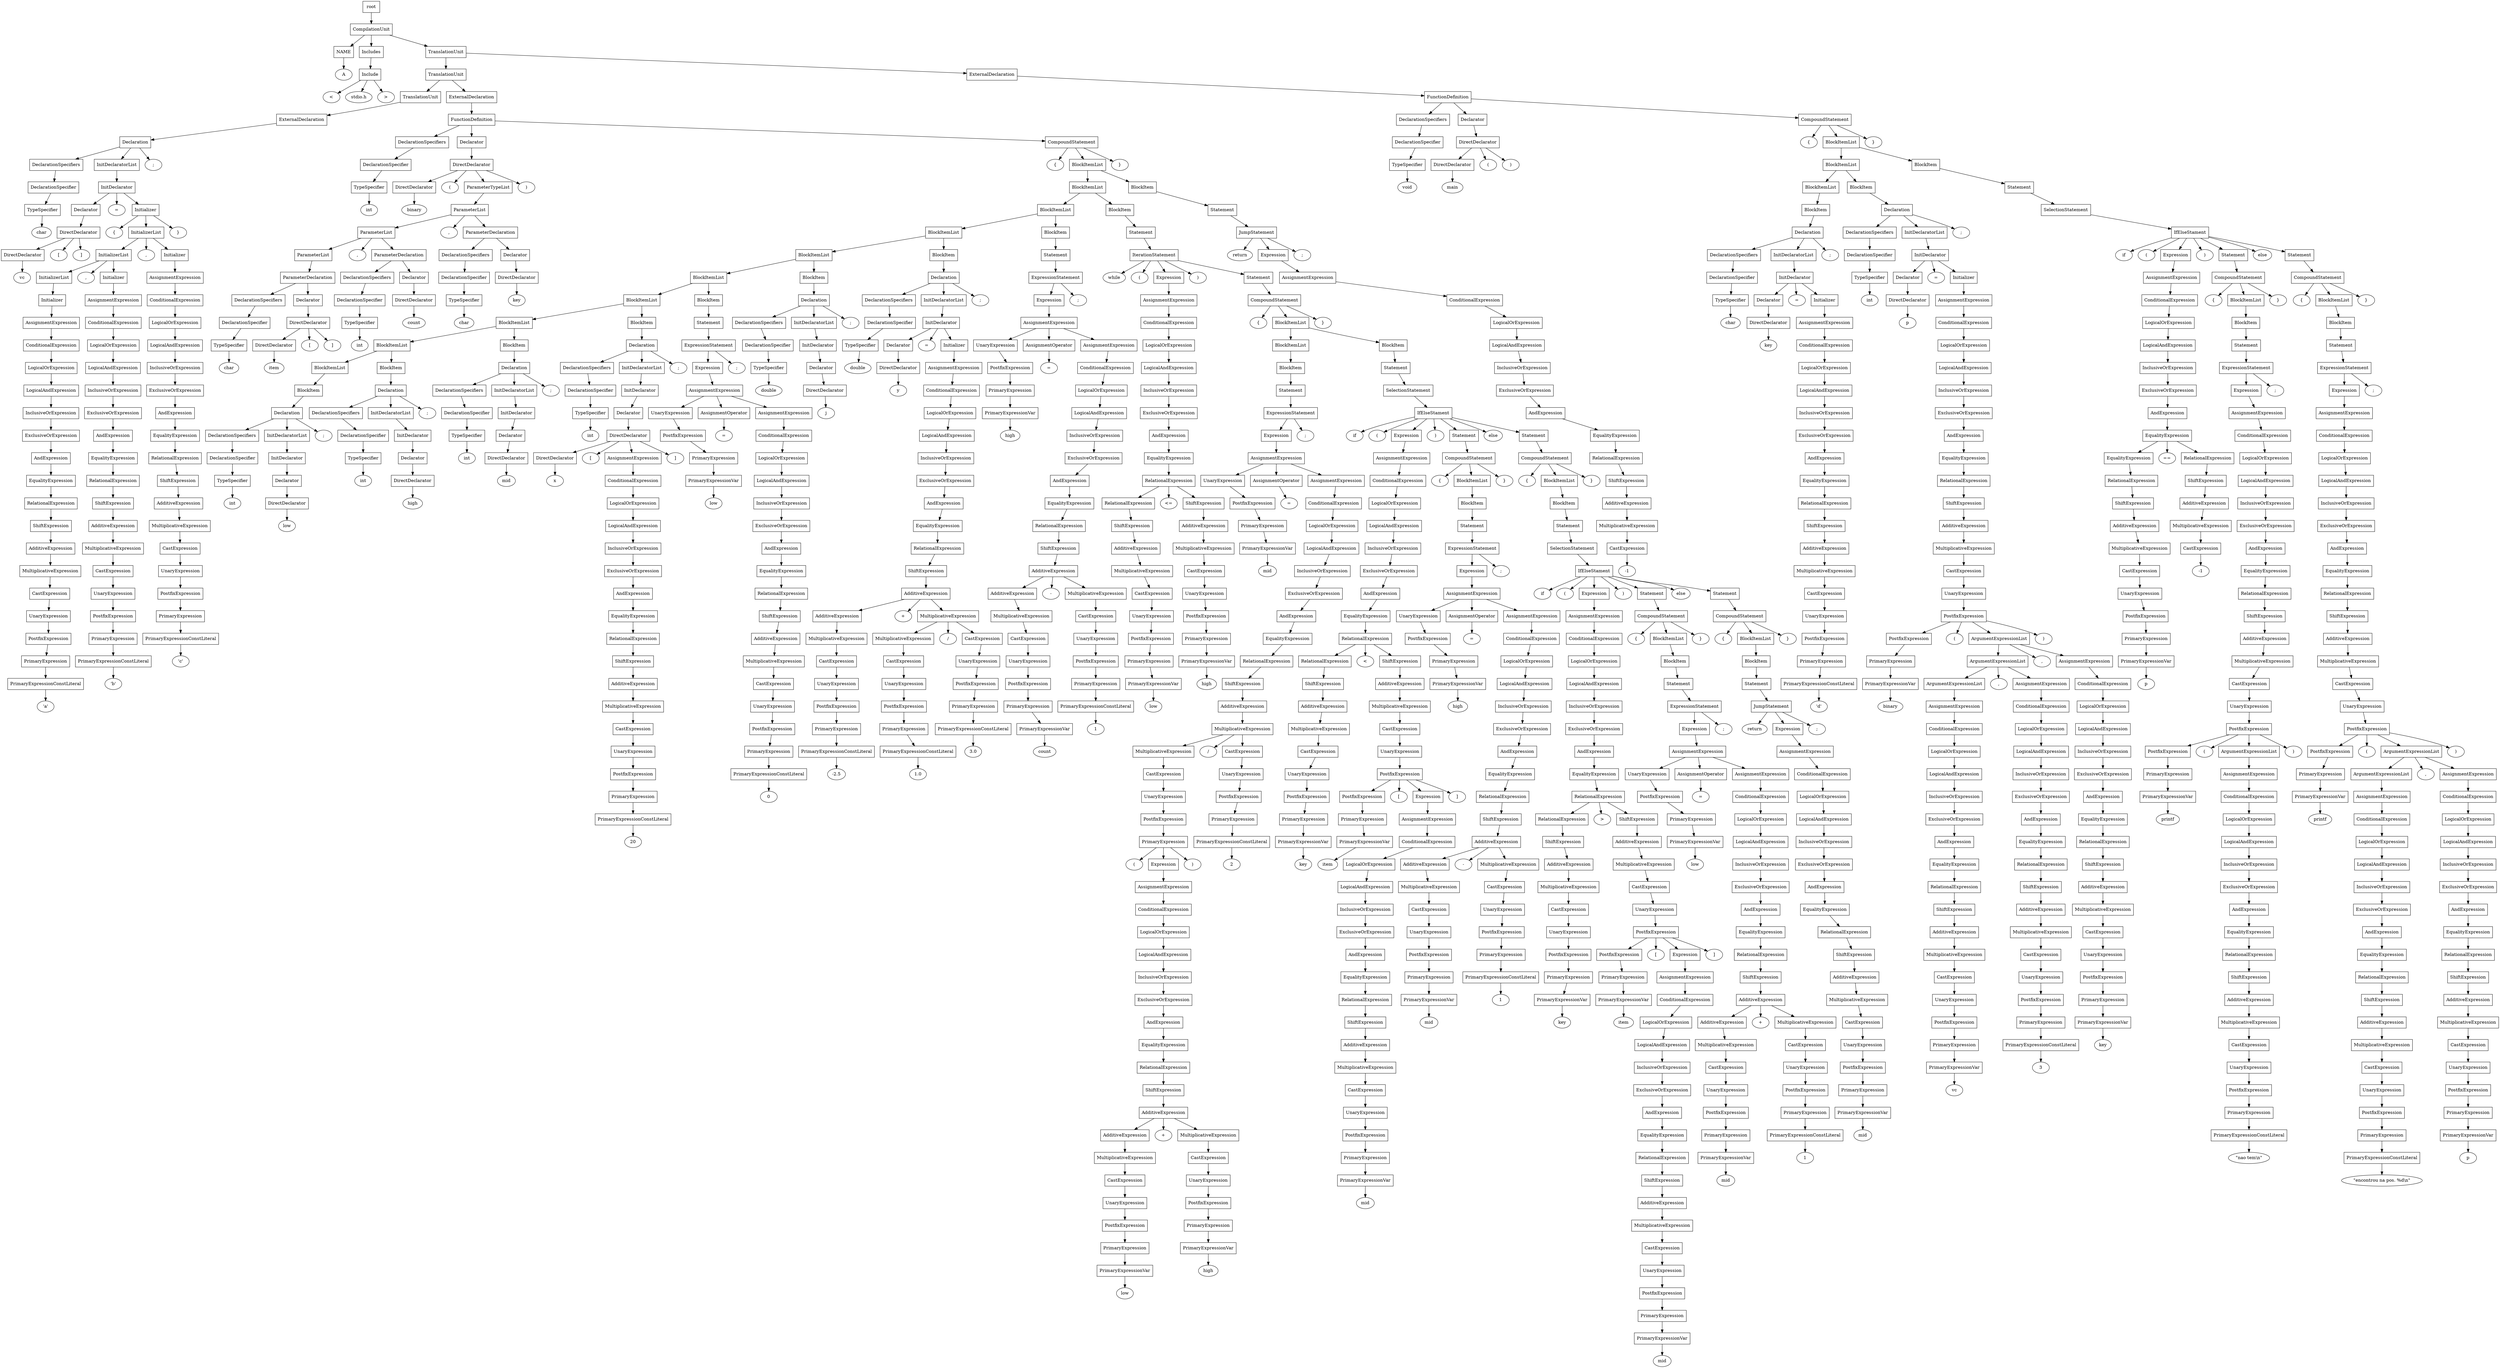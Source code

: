 digraph G {
	splines="TRUE";
	n_0 [label="root", shape="rectangle"]
	n_0 -> n_1
	n_1 [label="CompilationUnit", shape="rectangle"]
	n_1 -> n_2
	n_2 [label="NAME", shape="rectangle"]
	n_2 -> n_5
	n_5 [label="A", shape="ellipse"]
	n_1 -> n_3
	n_3 [label="Includes", shape="rectangle"]
	n_3 -> n_6
	n_6 [label="Include", shape="rectangle"]
	n_6 -> n_9
	n_9 [label="<", shape="ellipse"]
	n_6 -> n_10
	n_10 [label="stdio.h", shape="ellipse"]
	n_6 -> n_11
	n_11 [label=">", shape="ellipse"]
	n_1 -> n_4
	n_4 [label="TranslationUnit", shape="rectangle"]
	n_4 -> n_7
	n_7 [label="TranslationUnit", shape="rectangle"]
	n_7 -> n_12
	n_12 [label="TranslationUnit", shape="rectangle"]
	n_12 -> n_15
	n_15 [label="ExternalDeclaration", shape="rectangle"]
	n_15 -> n_20
	n_20 [label="Declaration", shape="rectangle"]
	n_20 -> n_29
	n_29 [label="DeclarationSpecifiers", shape="rectangle"]
	n_29 -> n_43
	n_43 [label="DeclarationSpecifier", shape="rectangle"]
	n_43 -> n_57
	n_57 [label="TypeSpecifier", shape="rectangle"]
	n_57 -> n_70
	n_70 [label="char", shape="ellipse"]
	n_20 -> n_30
	n_30 [label="InitDeclaratorList", shape="rectangle"]
	n_30 -> n_44
	n_44 [label="InitDeclarator", shape="rectangle"]
	n_44 -> n_58
	n_58 [label="Declarator", shape="rectangle"]
	n_58 -> n_71
	n_71 [label="DirectDeclarator", shape="rectangle"]
	n_71 -> n_87
	n_87 [label="DirectDeclarator", shape="rectangle"]
	n_87 -> n_117
	n_117 [label="vc", shape="ellipse"]
	n_71 -> n_88
	n_88 [label="[", shape="ellipse"]
	n_71 -> n_89
	n_89 [label="]", shape="ellipse"]
	n_44 -> n_59
	n_59 [label="=", shape="ellipse"]
	n_44 -> n_60
	n_60 [label="Initializer", shape="rectangle"]
	n_60 -> n_72
	n_72 [label="{", shape="ellipse"]
	n_60 -> n_73
	n_73 [label="InitializerList", shape="rectangle"]
	n_73 -> n_90
	n_90 [label="InitializerList", shape="rectangle"]
	n_90 -> n_118
	n_118 [label="InitializerList", shape="rectangle"]
	n_118 -> n_146
	n_146 [label="Initializer", shape="rectangle"]
	n_146 -> n_180
	n_180 [label="AssignmentExpression", shape="rectangle"]
	n_180 -> n_210
	n_210 [label="ConditionalExpression", shape="rectangle"]
	n_210 -> n_241
	n_241 [label="LogicalOrExpression", shape="rectangle"]
	n_241 -> n_271
	n_271 [label="LogicalAndExpression", shape="rectangle"]
	n_271 -> n_299
	n_299 [label="InclusiveOrExpression", shape="rectangle"]
	n_299 -> n_326
	n_326 [label="ExclusiveOrExpression", shape="rectangle"]
	n_326 -> n_360
	n_360 [label="AndExpression", shape="rectangle"]
	n_360 -> n_390
	n_390 [label="EqualityExpression", shape="rectangle"]
	n_390 -> n_422
	n_422 [label="RelationalExpression", shape="rectangle"]
	n_422 -> n_449
	n_449 [label="ShiftExpression", shape="rectangle"]
	n_449 -> n_471
	n_471 [label="AdditiveExpression", shape="rectangle"]
	n_471 -> n_492
	n_492 [label="MultiplicativeExpression", shape="rectangle"]
	n_492 -> n_514
	n_514 [label="CastExpression", shape="rectangle"]
	n_514 -> n_540
	n_540 [label="UnaryExpression", shape="rectangle"]
	n_540 -> n_565
	n_565 [label="PostfixExpression", shape="rectangle"]
	n_565 -> n_598
	n_598 [label="PrimaryExpression", shape="rectangle"]
	n_598 -> n_627
	n_627 [label="PrimaryExpressionConstLiteral", shape="rectangle"]
	n_627 -> n_655
	n_655 [label="'a'", shape="ellipse"]
	n_90 -> n_119
	n_119 [label=",", shape="ellipse"]
	n_90 -> n_120
	n_120 [label="Initializer", shape="rectangle"]
	n_120 -> n_147
	n_147 [label="AssignmentExpression", shape="rectangle"]
	n_147 -> n_181
	n_181 [label="ConditionalExpression", shape="rectangle"]
	n_181 -> n_211
	n_211 [label="LogicalOrExpression", shape="rectangle"]
	n_211 -> n_242
	n_242 [label="LogicalAndExpression", shape="rectangle"]
	n_242 -> n_272
	n_272 [label="InclusiveOrExpression", shape="rectangle"]
	n_272 -> n_300
	n_300 [label="ExclusiveOrExpression", shape="rectangle"]
	n_300 -> n_327
	n_327 [label="AndExpression", shape="rectangle"]
	n_327 -> n_361
	n_361 [label="EqualityExpression", shape="rectangle"]
	n_361 -> n_391
	n_391 [label="RelationalExpression", shape="rectangle"]
	n_391 -> n_423
	n_423 [label="ShiftExpression", shape="rectangle"]
	n_423 -> n_450
	n_450 [label="AdditiveExpression", shape="rectangle"]
	n_450 -> n_472
	n_472 [label="MultiplicativeExpression", shape="rectangle"]
	n_472 -> n_493
	n_493 [label="CastExpression", shape="rectangle"]
	n_493 -> n_515
	n_515 [label="UnaryExpression", shape="rectangle"]
	n_515 -> n_541
	n_541 [label="PostfixExpression", shape="rectangle"]
	n_541 -> n_566
	n_566 [label="PrimaryExpression", shape="rectangle"]
	n_566 -> n_599
	n_599 [label="PrimaryExpressionConstLiteral", shape="rectangle"]
	n_599 -> n_628
	n_628 [label="'b'", shape="ellipse"]
	n_73 -> n_91
	n_91 [label=",", shape="ellipse"]
	n_73 -> n_92
	n_92 [label="Initializer", shape="rectangle"]
	n_92 -> n_121
	n_121 [label="AssignmentExpression", shape="rectangle"]
	n_121 -> n_148
	n_148 [label="ConditionalExpression", shape="rectangle"]
	n_148 -> n_182
	n_182 [label="LogicalOrExpression", shape="rectangle"]
	n_182 -> n_212
	n_212 [label="LogicalAndExpression", shape="rectangle"]
	n_212 -> n_243
	n_243 [label="InclusiveOrExpression", shape="rectangle"]
	n_243 -> n_273
	n_273 [label="ExclusiveOrExpression", shape="rectangle"]
	n_273 -> n_301
	n_301 [label="AndExpression", shape="rectangle"]
	n_301 -> n_328
	n_328 [label="EqualityExpression", shape="rectangle"]
	n_328 -> n_362
	n_362 [label="RelationalExpression", shape="rectangle"]
	n_362 -> n_392
	n_392 [label="ShiftExpression", shape="rectangle"]
	n_392 -> n_424
	n_424 [label="AdditiveExpression", shape="rectangle"]
	n_424 -> n_451
	n_451 [label="MultiplicativeExpression", shape="rectangle"]
	n_451 -> n_473
	n_473 [label="CastExpression", shape="rectangle"]
	n_473 -> n_494
	n_494 [label="UnaryExpression", shape="rectangle"]
	n_494 -> n_516
	n_516 [label="PostfixExpression", shape="rectangle"]
	n_516 -> n_542
	n_542 [label="PrimaryExpression", shape="rectangle"]
	n_542 -> n_567
	n_567 [label="PrimaryExpressionConstLiteral", shape="rectangle"]
	n_567 -> n_600
	n_600 [label="'c'", shape="ellipse"]
	n_60 -> n_74
	n_74 [label="}", shape="ellipse"]
	n_20 -> n_31
	n_31 [label=";", shape="ellipse"]
	n_7 -> n_13
	n_13 [label="ExternalDeclaration", shape="rectangle"]
	n_13 -> n_16
	n_16 [label="FunctionDefinition", shape="rectangle"]
	n_16 -> n_21
	n_21 [label="DeclarationSpecifiers", shape="rectangle"]
	n_21 -> n_32
	n_32 [label="DeclarationSpecifier", shape="rectangle"]
	n_32 -> n_45
	n_45 [label="TypeSpecifier", shape="rectangle"]
	n_45 -> n_61
	n_61 [label="int", shape="ellipse"]
	n_16 -> n_22
	n_22 [label="Declarator", shape="rectangle"]
	n_22 -> n_33
	n_33 [label="DirectDeclarator", shape="rectangle"]
	n_33 -> n_46
	n_46 [label="DirectDeclarator", shape="rectangle"]
	n_46 -> n_62
	n_62 [label="binary", shape="ellipse"]
	n_33 -> n_47
	n_47 [label="(", shape="ellipse"]
	n_33 -> n_48
	n_48 [label="ParameterTypeList", shape="rectangle"]
	n_48 -> n_63
	n_63 [label="ParameterList", shape="rectangle"]
	n_63 -> n_75
	n_75 [label="ParameterList", shape="rectangle"]
	n_75 -> n_93
	n_93 [label="ParameterList", shape="rectangle"]
	n_93 -> n_122
	n_122 [label="ParameterDeclaration", shape="rectangle"]
	n_122 -> n_149
	n_149 [label="DeclarationSpecifiers", shape="rectangle"]
	n_149 -> n_183
	n_183 [label="DeclarationSpecifier", shape="rectangle"]
	n_183 -> n_213
	n_213 [label="TypeSpecifier", shape="rectangle"]
	n_213 -> n_244
	n_244 [label="char", shape="ellipse"]
	n_122 -> n_150
	n_150 [label="Declarator", shape="rectangle"]
	n_150 -> n_184
	n_184 [label="DirectDeclarator", shape="rectangle"]
	n_184 -> n_214
	n_214 [label="DirectDeclarator", shape="rectangle"]
	n_214 -> n_245
	n_245 [label="item", shape="ellipse"]
	n_184 -> n_215
	n_215 [label="[", shape="ellipse"]
	n_184 -> n_216
	n_216 [label="]", shape="ellipse"]
	n_75 -> n_94
	n_94 [label=",", shape="ellipse"]
	n_75 -> n_95
	n_95 [label="ParameterDeclaration", shape="rectangle"]
	n_95 -> n_123
	n_123 [label="DeclarationSpecifiers", shape="rectangle"]
	n_123 -> n_151
	n_151 [label="DeclarationSpecifier", shape="rectangle"]
	n_151 -> n_185
	n_185 [label="TypeSpecifier", shape="rectangle"]
	n_185 -> n_217
	n_217 [label="int", shape="ellipse"]
	n_95 -> n_124
	n_124 [label="Declarator", shape="rectangle"]
	n_124 -> n_152
	n_152 [label="DirectDeclarator", shape="rectangle"]
	n_152 -> n_186
	n_186 [label="count", shape="ellipse"]
	n_63 -> n_76
	n_76 [label=",", shape="ellipse"]
	n_63 -> n_77
	n_77 [label="ParameterDeclaration", shape="rectangle"]
	n_77 -> n_96
	n_96 [label="DeclarationSpecifiers", shape="rectangle"]
	n_96 -> n_125
	n_125 [label="DeclarationSpecifier", shape="rectangle"]
	n_125 -> n_153
	n_153 [label="TypeSpecifier", shape="rectangle"]
	n_153 -> n_187
	n_187 [label="char", shape="ellipse"]
	n_77 -> n_97
	n_97 [label="Declarator", shape="rectangle"]
	n_97 -> n_126
	n_126 [label="DirectDeclarator", shape="rectangle"]
	n_126 -> n_154
	n_154 [label="key", shape="ellipse"]
	n_33 -> n_49
	n_49 [label=")", shape="ellipse"]
	n_16 -> n_23
	n_23 [label="CompoundStatement", shape="rectangle"]
	n_23 -> n_34
	n_34 [label="{", shape="ellipse"]
	n_23 -> n_35
	n_35 [label="BlockItemList", shape="rectangle"]
	n_35 -> n_50
	n_50 [label="BlockItemList", shape="rectangle"]
	n_50 -> n_64
	n_64 [label="BlockItemList", shape="rectangle"]
	n_64 -> n_78
	n_78 [label="BlockItemList", shape="rectangle"]
	n_78 -> n_98
	n_98 [label="BlockItemList", shape="rectangle"]
	n_98 -> n_127
	n_127 [label="BlockItemList", shape="rectangle"]
	n_127 -> n_155
	n_155 [label="BlockItemList", shape="rectangle"]
	n_155 -> n_188
	n_188 [label="BlockItemList", shape="rectangle"]
	n_188 -> n_218
	n_218 [label="BlockItemList", shape="rectangle"]
	n_218 -> n_246
	n_246 [label="BlockItemList", shape="rectangle"]
	n_246 -> n_274
	n_274 [label="BlockItem", shape="rectangle"]
	n_274 -> n_302
	n_302 [label="Declaration", shape="rectangle"]
	n_302 -> n_329
	n_329 [label="DeclarationSpecifiers", shape="rectangle"]
	n_329 -> n_363
	n_363 [label="DeclarationSpecifier", shape="rectangle"]
	n_363 -> n_393
	n_393 [label="TypeSpecifier", shape="rectangle"]
	n_393 -> n_425
	n_425 [label="int", shape="ellipse"]
	n_302 -> n_330
	n_330 [label="InitDeclaratorList", shape="rectangle"]
	n_330 -> n_364
	n_364 [label="InitDeclarator", shape="rectangle"]
	n_364 -> n_394
	n_394 [label="Declarator", shape="rectangle"]
	n_394 -> n_426
	n_426 [label="DirectDeclarator", shape="rectangle"]
	n_426 -> n_452
	n_452 [label="low", shape="ellipse"]
	n_302 -> n_331
	n_331 [label=";", shape="ellipse"]
	n_218 -> n_247
	n_247 [label="BlockItem", shape="rectangle"]
	n_247 -> n_275
	n_275 [label="Declaration", shape="rectangle"]
	n_275 -> n_303
	n_303 [label="DeclarationSpecifiers", shape="rectangle"]
	n_303 -> n_332
	n_332 [label="DeclarationSpecifier", shape="rectangle"]
	n_332 -> n_365
	n_365 [label="TypeSpecifier", shape="rectangle"]
	n_365 -> n_395
	n_395 [label="int", shape="ellipse"]
	n_275 -> n_304
	n_304 [label="InitDeclaratorList", shape="rectangle"]
	n_304 -> n_333
	n_333 [label="InitDeclarator", shape="rectangle"]
	n_333 -> n_366
	n_366 [label="Declarator", shape="rectangle"]
	n_366 -> n_396
	n_396 [label="DirectDeclarator", shape="rectangle"]
	n_396 -> n_427
	n_427 [label="high", shape="ellipse"]
	n_275 -> n_305
	n_305 [label=";", shape="ellipse"]
	n_188 -> n_219
	n_219 [label="BlockItem", shape="rectangle"]
	n_219 -> n_248
	n_248 [label="Declaration", shape="rectangle"]
	n_248 -> n_276
	n_276 [label="DeclarationSpecifiers", shape="rectangle"]
	n_276 -> n_306
	n_306 [label="DeclarationSpecifier", shape="rectangle"]
	n_306 -> n_334
	n_334 [label="TypeSpecifier", shape="rectangle"]
	n_334 -> n_367
	n_367 [label="int", shape="ellipse"]
	n_248 -> n_277
	n_277 [label="InitDeclaratorList", shape="rectangle"]
	n_277 -> n_307
	n_307 [label="InitDeclarator", shape="rectangle"]
	n_307 -> n_335
	n_335 [label="Declarator", shape="rectangle"]
	n_335 -> n_368
	n_368 [label="DirectDeclarator", shape="rectangle"]
	n_368 -> n_397
	n_397 [label="mid", shape="ellipse"]
	n_248 -> n_278
	n_278 [label=";", shape="ellipse"]
	n_155 -> n_189
	n_189 [label="BlockItem", shape="rectangle"]
	n_189 -> n_220
	n_220 [label="Declaration", shape="rectangle"]
	n_220 -> n_249
	n_249 [label="DeclarationSpecifiers", shape="rectangle"]
	n_249 -> n_279
	n_279 [label="DeclarationSpecifier", shape="rectangle"]
	n_279 -> n_308
	n_308 [label="TypeSpecifier", shape="rectangle"]
	n_308 -> n_336
	n_336 [label="int", shape="ellipse"]
	n_220 -> n_250
	n_250 [label="InitDeclaratorList", shape="rectangle"]
	n_250 -> n_280
	n_280 [label="InitDeclarator", shape="rectangle"]
	n_280 -> n_309
	n_309 [label="Declarator", shape="rectangle"]
	n_309 -> n_337
	n_337 [label="DirectDeclarator", shape="rectangle"]
	n_337 -> n_369
	n_369 [label="DirectDeclarator", shape="rectangle"]
	n_369 -> n_398
	n_398 [label="x", shape="ellipse"]
	n_337 -> n_370
	n_370 [label="[", shape="ellipse"]
	n_337 -> n_371
	n_371 [label="AssignmentExpression", shape="rectangle"]
	n_371 -> n_399
	n_399 [label="ConditionalExpression", shape="rectangle"]
	n_399 -> n_428
	n_428 [label="LogicalOrExpression", shape="rectangle"]
	n_428 -> n_453
	n_453 [label="LogicalAndExpression", shape="rectangle"]
	n_453 -> n_474
	n_474 [label="InclusiveOrExpression", shape="rectangle"]
	n_474 -> n_495
	n_495 [label="ExclusiveOrExpression", shape="rectangle"]
	n_495 -> n_517
	n_517 [label="AndExpression", shape="rectangle"]
	n_517 -> n_543
	n_543 [label="EqualityExpression", shape="rectangle"]
	n_543 -> n_568
	n_568 [label="RelationalExpression", shape="rectangle"]
	n_568 -> n_601
	n_601 [label="ShiftExpression", shape="rectangle"]
	n_601 -> n_629
	n_629 [label="AdditiveExpression", shape="rectangle"]
	n_629 -> n_656
	n_656 [label="MultiplicativeExpression", shape="rectangle"]
	n_656 -> n_679
	n_679 [label="CastExpression", shape="rectangle"]
	n_679 -> n_701
	n_701 [label="UnaryExpression", shape="rectangle"]
	n_701 -> n_727
	n_727 [label="PostfixExpression", shape="rectangle"]
	n_727 -> n_750
	n_750 [label="PrimaryExpression", shape="rectangle"]
	n_750 -> n_773
	n_773 [label="PrimaryExpressionConstLiteral", shape="rectangle"]
	n_773 -> n_794
	n_794 [label="20", shape="ellipse"]
	n_337 -> n_372
	n_372 [label="]", shape="ellipse"]
	n_220 -> n_251
	n_251 [label=";", shape="ellipse"]
	n_127 -> n_156
	n_156 [label="BlockItem", shape="rectangle"]
	n_156 -> n_190
	n_190 [label="Statement", shape="rectangle"]
	n_190 -> n_221
	n_221 [label="ExpressionStatement", shape="rectangle"]
	n_221 -> n_252
	n_252 [label="Expression", shape="rectangle"]
	n_252 -> n_281
	n_281 [label="AssignmentExpression", shape="rectangle"]
	n_281 -> n_310
	n_310 [label="UnaryExpression", shape="rectangle"]
	n_310 -> n_338
	n_338 [label="PostfixExpression", shape="rectangle"]
	n_338 -> n_373
	n_373 [label="PrimaryExpression", shape="rectangle"]
	n_373 -> n_400
	n_400 [label="PrimaryExpressionVar", shape="rectangle"]
	n_400 -> n_429
	n_429 [label="low", shape="ellipse"]
	n_281 -> n_311
	n_311 [label="AssignmentOperator", shape="rectangle"]
	n_311 -> n_339
	n_339 [label="=", shape="ellipse"]
	n_281 -> n_312
	n_312 [label="AssignmentExpression", shape="rectangle"]
	n_312 -> n_340
	n_340 [label="ConditionalExpression", shape="rectangle"]
	n_340 -> n_374
	n_374 [label="LogicalOrExpression", shape="rectangle"]
	n_374 -> n_401
	n_401 [label="LogicalAndExpression", shape="rectangle"]
	n_401 -> n_430
	n_430 [label="InclusiveOrExpression", shape="rectangle"]
	n_430 -> n_454
	n_454 [label="ExclusiveOrExpression", shape="rectangle"]
	n_454 -> n_475
	n_475 [label="AndExpression", shape="rectangle"]
	n_475 -> n_496
	n_496 [label="EqualityExpression", shape="rectangle"]
	n_496 -> n_518
	n_518 [label="RelationalExpression", shape="rectangle"]
	n_518 -> n_544
	n_544 [label="ShiftExpression", shape="rectangle"]
	n_544 -> n_569
	n_569 [label="AdditiveExpression", shape="rectangle"]
	n_569 -> n_602
	n_602 [label="MultiplicativeExpression", shape="rectangle"]
	n_602 -> n_630
	n_630 [label="CastExpression", shape="rectangle"]
	n_630 -> n_657
	n_657 [label="UnaryExpression", shape="rectangle"]
	n_657 -> n_680
	n_680 [label="PostfixExpression", shape="rectangle"]
	n_680 -> n_702
	n_702 [label="PrimaryExpression", shape="rectangle"]
	n_702 -> n_728
	n_728 [label="PrimaryExpressionConstLiteral", shape="rectangle"]
	n_728 -> n_751
	n_751 [label="0", shape="ellipse"]
	n_221 -> n_253
	n_253 [label=";", shape="ellipse"]
	n_98 -> n_128
	n_128 [label="BlockItem", shape="rectangle"]
	n_128 -> n_157
	n_157 [label="Declaration", shape="rectangle"]
	n_157 -> n_191
	n_191 [label="DeclarationSpecifiers", shape="rectangle"]
	n_191 -> n_222
	n_222 [label="DeclarationSpecifier", shape="rectangle"]
	n_222 -> n_254
	n_254 [label="TypeSpecifier", shape="rectangle"]
	n_254 -> n_282
	n_282 [label="double", shape="ellipse"]
	n_157 -> n_192
	n_192 [label="InitDeclaratorList", shape="rectangle"]
	n_192 -> n_223
	n_223 [label="InitDeclarator", shape="rectangle"]
	n_223 -> n_255
	n_255 [label="Declarator", shape="rectangle"]
	n_255 -> n_283
	n_283 [label="DirectDeclarator", shape="rectangle"]
	n_283 -> n_313
	n_313 [label="j", shape="ellipse"]
	n_157 -> n_193
	n_193 [label=";", shape="ellipse"]
	n_78 -> n_99
	n_99 [label="BlockItem", shape="rectangle"]
	n_99 -> n_129
	n_129 [label="Declaration", shape="rectangle"]
	n_129 -> n_158
	n_158 [label="DeclarationSpecifiers", shape="rectangle"]
	n_158 -> n_194
	n_194 [label="DeclarationSpecifier", shape="rectangle"]
	n_194 -> n_224
	n_224 [label="TypeSpecifier", shape="rectangle"]
	n_224 -> n_256
	n_256 [label="double", shape="ellipse"]
	n_129 -> n_159
	n_159 [label="InitDeclaratorList", shape="rectangle"]
	n_159 -> n_195
	n_195 [label="InitDeclarator", shape="rectangle"]
	n_195 -> n_225
	n_225 [label="Declarator", shape="rectangle"]
	n_225 -> n_257
	n_257 [label="DirectDeclarator", shape="rectangle"]
	n_257 -> n_284
	n_284 [label="y", shape="ellipse"]
	n_195 -> n_226
	n_226 [label="=", shape="ellipse"]
	n_195 -> n_227
	n_227 [label="Initializer", shape="rectangle"]
	n_227 -> n_258
	n_258 [label="AssignmentExpression", shape="rectangle"]
	n_258 -> n_285
	n_285 [label="ConditionalExpression", shape="rectangle"]
	n_285 -> n_314
	n_314 [label="LogicalOrExpression", shape="rectangle"]
	n_314 -> n_341
	n_341 [label="LogicalAndExpression", shape="rectangle"]
	n_341 -> n_375
	n_375 [label="InclusiveOrExpression", shape="rectangle"]
	n_375 -> n_402
	n_402 [label="ExclusiveOrExpression", shape="rectangle"]
	n_402 -> n_431
	n_431 [label="AndExpression", shape="rectangle"]
	n_431 -> n_455
	n_455 [label="EqualityExpression", shape="rectangle"]
	n_455 -> n_476
	n_476 [label="RelationalExpression", shape="rectangle"]
	n_476 -> n_497
	n_497 [label="ShiftExpression", shape="rectangle"]
	n_497 -> n_519
	n_519 [label="AdditiveExpression", shape="rectangle"]
	n_519 -> n_545
	n_545 [label="AdditiveExpression", shape="rectangle"]
	n_545 -> n_570
	n_570 [label="MultiplicativeExpression", shape="rectangle"]
	n_570 -> n_603
	n_603 [label="CastExpression", shape="rectangle"]
	n_603 -> n_631
	n_631 [label="UnaryExpression", shape="rectangle"]
	n_631 -> n_658
	n_658 [label="PostfixExpression", shape="rectangle"]
	n_658 -> n_681
	n_681 [label="PrimaryExpression", shape="rectangle"]
	n_681 -> n_703
	n_703 [label="PrimaryExpressionConstLiteral", shape="rectangle"]
	n_703 -> n_729
	n_729 [label="-2.5", shape="ellipse"]
	n_519 -> n_546
	n_546 [label="+", shape="ellipse"]
	n_519 -> n_547
	n_547 [label="MultiplicativeExpression", shape="rectangle"]
	n_547 -> n_571
	n_571 [label="MultiplicativeExpression", shape="rectangle"]
	n_571 -> n_604
	n_604 [label="CastExpression", shape="rectangle"]
	n_604 -> n_632
	n_632 [label="UnaryExpression", shape="rectangle"]
	n_632 -> n_659
	n_659 [label="PostfixExpression", shape="rectangle"]
	n_659 -> n_682
	n_682 [label="PrimaryExpression", shape="rectangle"]
	n_682 -> n_704
	n_704 [label="PrimaryExpressionConstLiteral", shape="rectangle"]
	n_704 -> n_730
	n_730 [label="1.0", shape="ellipse"]
	n_547 -> n_572
	n_572 [label="/", shape="ellipse"]
	n_547 -> n_573
	n_573 [label="CastExpression", shape="rectangle"]
	n_573 -> n_605
	n_605 [label="UnaryExpression", shape="rectangle"]
	n_605 -> n_633
	n_633 [label="PostfixExpression", shape="rectangle"]
	n_633 -> n_660
	n_660 [label="PrimaryExpression", shape="rectangle"]
	n_660 -> n_683
	n_683 [label="PrimaryExpressionConstLiteral", shape="rectangle"]
	n_683 -> n_705
	n_705 [label="3.0", shape="ellipse"]
	n_129 -> n_160
	n_160 [label=";", shape="ellipse"]
	n_64 -> n_79
	n_79 [label="BlockItem", shape="rectangle"]
	n_79 -> n_100
	n_100 [label="Statement", shape="rectangle"]
	n_100 -> n_130
	n_130 [label="ExpressionStatement", shape="rectangle"]
	n_130 -> n_161
	n_161 [label="Expression", shape="rectangle"]
	n_161 -> n_196
	n_196 [label="AssignmentExpression", shape="rectangle"]
	n_196 -> n_228
	n_228 [label="UnaryExpression", shape="rectangle"]
	n_228 -> n_259
	n_259 [label="PostfixExpression", shape="rectangle"]
	n_259 -> n_286
	n_286 [label="PrimaryExpression", shape="rectangle"]
	n_286 -> n_315
	n_315 [label="PrimaryExpressionVar", shape="rectangle"]
	n_315 -> n_342
	n_342 [label="high", shape="ellipse"]
	n_196 -> n_229
	n_229 [label="AssignmentOperator", shape="rectangle"]
	n_229 -> n_260
	n_260 [label="=", shape="ellipse"]
	n_196 -> n_230
	n_230 [label="AssignmentExpression", shape="rectangle"]
	n_230 -> n_261
	n_261 [label="ConditionalExpression", shape="rectangle"]
	n_261 -> n_287
	n_287 [label="LogicalOrExpression", shape="rectangle"]
	n_287 -> n_316
	n_316 [label="LogicalAndExpression", shape="rectangle"]
	n_316 -> n_343
	n_343 [label="InclusiveOrExpression", shape="rectangle"]
	n_343 -> n_376
	n_376 [label="ExclusiveOrExpression", shape="rectangle"]
	n_376 -> n_403
	n_403 [label="AndExpression", shape="rectangle"]
	n_403 -> n_432
	n_432 [label="EqualityExpression", shape="rectangle"]
	n_432 -> n_456
	n_456 [label="RelationalExpression", shape="rectangle"]
	n_456 -> n_477
	n_477 [label="ShiftExpression", shape="rectangle"]
	n_477 -> n_498
	n_498 [label="AdditiveExpression", shape="rectangle"]
	n_498 -> n_520
	n_520 [label="AdditiveExpression", shape="rectangle"]
	n_520 -> n_548
	n_548 [label="MultiplicativeExpression", shape="rectangle"]
	n_548 -> n_574
	n_574 [label="CastExpression", shape="rectangle"]
	n_574 -> n_606
	n_606 [label="UnaryExpression", shape="rectangle"]
	n_606 -> n_634
	n_634 [label="PostfixExpression", shape="rectangle"]
	n_634 -> n_661
	n_661 [label="PrimaryExpression", shape="rectangle"]
	n_661 -> n_684
	n_684 [label="PrimaryExpressionVar", shape="rectangle"]
	n_684 -> n_706
	n_706 [label="count", shape="ellipse"]
	n_498 -> n_521
	n_521 [label="-", shape="ellipse"]
	n_498 -> n_522
	n_522 [label="MultiplicativeExpression", shape="rectangle"]
	n_522 -> n_549
	n_549 [label="CastExpression", shape="rectangle"]
	n_549 -> n_575
	n_575 [label="UnaryExpression", shape="rectangle"]
	n_575 -> n_607
	n_607 [label="PostfixExpression", shape="rectangle"]
	n_607 -> n_635
	n_635 [label="PrimaryExpression", shape="rectangle"]
	n_635 -> n_662
	n_662 [label="PrimaryExpressionConstLiteral", shape="rectangle"]
	n_662 -> n_685
	n_685 [label="1", shape="ellipse"]
	n_130 -> n_162
	n_162 [label=";", shape="ellipse"]
	n_50 -> n_65
	n_65 [label="BlockItem", shape="rectangle"]
	n_65 -> n_80
	n_80 [label="Statement", shape="rectangle"]
	n_80 -> n_101
	n_101 [label="IterationStatement", shape="rectangle"]
	n_101 -> n_131
	n_131 [label="while", shape="ellipse"]
	n_101 -> n_132
	n_132 [label="(", shape="ellipse"]
	n_101 -> n_133
	n_133 [label="Expression", shape="rectangle"]
	n_133 -> n_163
	n_163 [label="AssignmentExpression", shape="rectangle"]
	n_163 -> n_197
	n_197 [label="ConditionalExpression", shape="rectangle"]
	n_197 -> n_231
	n_231 [label="LogicalOrExpression", shape="rectangle"]
	n_231 -> n_262
	n_262 [label="LogicalAndExpression", shape="rectangle"]
	n_262 -> n_288
	n_288 [label="InclusiveOrExpression", shape="rectangle"]
	n_288 -> n_317
	n_317 [label="ExclusiveOrExpression", shape="rectangle"]
	n_317 -> n_344
	n_344 [label="AndExpression", shape="rectangle"]
	n_344 -> n_377
	n_377 [label="EqualityExpression", shape="rectangle"]
	n_377 -> n_404
	n_404 [label="RelationalExpression", shape="rectangle"]
	n_404 -> n_433
	n_433 [label="RelationalExpression", shape="rectangle"]
	n_433 -> n_457
	n_457 [label="ShiftExpression", shape="rectangle"]
	n_457 -> n_478
	n_478 [label="AdditiveExpression", shape="rectangle"]
	n_478 -> n_499
	n_499 [label="MultiplicativeExpression", shape="rectangle"]
	n_499 -> n_523
	n_523 [label="CastExpression", shape="rectangle"]
	n_523 -> n_550
	n_550 [label="UnaryExpression", shape="rectangle"]
	n_550 -> n_576
	n_576 [label="PostfixExpression", shape="rectangle"]
	n_576 -> n_608
	n_608 [label="PrimaryExpression", shape="rectangle"]
	n_608 -> n_636
	n_636 [label="PrimaryExpressionVar", shape="rectangle"]
	n_636 -> n_663
	n_663 [label="low", shape="ellipse"]
	n_404 -> n_434
	n_434 [label="<=", shape="ellipse"]
	n_404 -> n_435
	n_435 [label="ShiftExpression", shape="rectangle"]
	n_435 -> n_458
	n_458 [label="AdditiveExpression", shape="rectangle"]
	n_458 -> n_479
	n_479 [label="MultiplicativeExpression", shape="rectangle"]
	n_479 -> n_500
	n_500 [label="CastExpression", shape="rectangle"]
	n_500 -> n_524
	n_524 [label="UnaryExpression", shape="rectangle"]
	n_524 -> n_551
	n_551 [label="PostfixExpression", shape="rectangle"]
	n_551 -> n_577
	n_577 [label="PrimaryExpression", shape="rectangle"]
	n_577 -> n_609
	n_609 [label="PrimaryExpressionVar", shape="rectangle"]
	n_609 -> n_637
	n_637 [label="high", shape="ellipse"]
	n_101 -> n_134
	n_134 [label=")", shape="ellipse"]
	n_101 -> n_135
	n_135 [label="Statement", shape="rectangle"]
	n_135 -> n_164
	n_164 [label="CompoundStatement", shape="rectangle"]
	n_164 -> n_198
	n_198 [label="{", shape="ellipse"]
	n_164 -> n_199
	n_199 [label="BlockItemList", shape="rectangle"]
	n_199 -> n_232
	n_232 [label="BlockItemList", shape="rectangle"]
	n_232 -> n_263
	n_263 [label="BlockItem", shape="rectangle"]
	n_263 -> n_289
	n_289 [label="Statement", shape="rectangle"]
	n_289 -> n_318
	n_318 [label="ExpressionStatement", shape="rectangle"]
	n_318 -> n_345
	n_345 [label="Expression", shape="rectangle"]
	n_345 -> n_378
	n_378 [label="AssignmentExpression", shape="rectangle"]
	n_378 -> n_405
	n_405 [label="UnaryExpression", shape="rectangle"]
	n_405 -> n_436
	n_436 [label="PostfixExpression", shape="rectangle"]
	n_436 -> n_459
	n_459 [label="PrimaryExpression", shape="rectangle"]
	n_459 -> n_480
	n_480 [label="PrimaryExpressionVar", shape="rectangle"]
	n_480 -> n_501
	n_501 [label="mid", shape="ellipse"]
	n_378 -> n_406
	n_406 [label="AssignmentOperator", shape="rectangle"]
	n_406 -> n_437
	n_437 [label="=", shape="ellipse"]
	n_378 -> n_407
	n_407 [label="AssignmentExpression", shape="rectangle"]
	n_407 -> n_438
	n_438 [label="ConditionalExpression", shape="rectangle"]
	n_438 -> n_460
	n_460 [label="LogicalOrExpression", shape="rectangle"]
	n_460 -> n_481
	n_481 [label="LogicalAndExpression", shape="rectangle"]
	n_481 -> n_502
	n_502 [label="InclusiveOrExpression", shape="rectangle"]
	n_502 -> n_525
	n_525 [label="ExclusiveOrExpression", shape="rectangle"]
	n_525 -> n_552
	n_552 [label="AndExpression", shape="rectangle"]
	n_552 -> n_578
	n_578 [label="EqualityExpression", shape="rectangle"]
	n_578 -> n_610
	n_610 [label="RelationalExpression", shape="rectangle"]
	n_610 -> n_638
	n_638 [label="ShiftExpression", shape="rectangle"]
	n_638 -> n_664
	n_664 [label="AdditiveExpression", shape="rectangle"]
	n_664 -> n_686
	n_686 [label="MultiplicativeExpression", shape="rectangle"]
	n_686 -> n_707
	n_707 [label="MultiplicativeExpression", shape="rectangle"]
	n_707 -> n_731
	n_731 [label="CastExpression", shape="rectangle"]
	n_731 -> n_752
	n_752 [label="UnaryExpression", shape="rectangle"]
	n_752 -> n_774
	n_774 [label="PostfixExpression", shape="rectangle"]
	n_774 -> n_795
	n_795 [label="PrimaryExpression", shape="rectangle"]
	n_795 -> n_812
	n_812 [label="(", shape="ellipse"]
	n_795 -> n_813
	n_813 [label="Expression", shape="rectangle"]
	n_813 -> n_833
	n_833 [label="AssignmentExpression", shape="rectangle"]
	n_833 -> n_847
	n_847 [label="ConditionalExpression", shape="rectangle"]
	n_847 -> n_861
	n_861 [label="LogicalOrExpression", shape="rectangle"]
	n_861 -> n_875
	n_875 [label="LogicalAndExpression", shape="rectangle"]
	n_875 -> n_892
	n_892 [label="InclusiveOrExpression", shape="rectangle"]
	n_892 -> n_907
	n_907 [label="ExclusiveOrExpression", shape="rectangle"]
	n_907 -> n_922
	n_922 [label="AndExpression", shape="rectangle"]
	n_922 -> n_938
	n_938 [label="EqualityExpression", shape="rectangle"]
	n_938 -> n_950
	n_950 [label="RelationalExpression", shape="rectangle"]
	n_950 -> n_961
	n_961 [label="ShiftExpression", shape="rectangle"]
	n_961 -> n_971
	n_971 [label="AdditiveExpression", shape="rectangle"]
	n_971 -> n_980
	n_980 [label="AdditiveExpression", shape="rectangle"]
	n_980 -> n_991
	n_991 [label="MultiplicativeExpression", shape="rectangle"]
	n_991 -> n_1000
	n_1000 [label="CastExpression", shape="rectangle"]
	n_1000 -> n_1006
	n_1006 [label="UnaryExpression", shape="rectangle"]
	n_1006 -> n_1010
	n_1010 [label="PostfixExpression", shape="rectangle"]
	n_1010 -> n_1013
	n_1013 [label="PrimaryExpression", shape="rectangle"]
	n_1013 -> n_1016
	n_1016 [label="PrimaryExpressionVar", shape="rectangle"]
	n_1016 -> n_1019
	n_1019 [label="low", shape="ellipse"]
	n_971 -> n_981
	n_981 [label="+", shape="ellipse"]
	n_971 -> n_982
	n_982 [label="MultiplicativeExpression", shape="rectangle"]
	n_982 -> n_992
	n_992 [label="CastExpression", shape="rectangle"]
	n_992 -> n_1001
	n_1001 [label="UnaryExpression", shape="rectangle"]
	n_1001 -> n_1007
	n_1007 [label="PostfixExpression", shape="rectangle"]
	n_1007 -> n_1011
	n_1011 [label="PrimaryExpression", shape="rectangle"]
	n_1011 -> n_1014
	n_1014 [label="PrimaryExpressionVar", shape="rectangle"]
	n_1014 -> n_1017
	n_1017 [label="high", shape="ellipse"]
	n_795 -> n_814
	n_814 [label=")", shape="ellipse"]
	n_686 -> n_708
	n_708 [label="/", shape="ellipse"]
	n_686 -> n_709
	n_709 [label="CastExpression", shape="rectangle"]
	n_709 -> n_732
	n_732 [label="UnaryExpression", shape="rectangle"]
	n_732 -> n_753
	n_753 [label="PostfixExpression", shape="rectangle"]
	n_753 -> n_775
	n_775 [label="PrimaryExpression", shape="rectangle"]
	n_775 -> n_796
	n_796 [label="PrimaryExpressionConstLiteral", shape="rectangle"]
	n_796 -> n_815
	n_815 [label="2", shape="ellipse"]
	n_318 -> n_346
	n_346 [label=";", shape="ellipse"]
	n_199 -> n_233
	n_233 [label="BlockItem", shape="rectangle"]
	n_233 -> n_264
	n_264 [label="Statement", shape="rectangle"]
	n_264 -> n_290
	n_290 [label="SelectionStatement", shape="rectangle"]
	n_290 -> n_319
	n_319 [label="IfElseStament", shape="rectangle"]
	n_319 -> n_347
	n_347 [label="if", shape="ellipse"]
	n_319 -> n_348
	n_348 [label="(", shape="ellipse"]
	n_319 -> n_349
	n_349 [label="Expression", shape="rectangle"]
	n_349 -> n_379
	n_379 [label="AssignmentExpression", shape="rectangle"]
	n_379 -> n_408
	n_408 [label="ConditionalExpression", shape="rectangle"]
	n_408 -> n_439
	n_439 [label="LogicalOrExpression", shape="rectangle"]
	n_439 -> n_461
	n_461 [label="LogicalAndExpression", shape="rectangle"]
	n_461 -> n_482
	n_482 [label="InclusiveOrExpression", shape="rectangle"]
	n_482 -> n_503
	n_503 [label="ExclusiveOrExpression", shape="rectangle"]
	n_503 -> n_526
	n_526 [label="AndExpression", shape="rectangle"]
	n_526 -> n_553
	n_553 [label="EqualityExpression", shape="rectangle"]
	n_553 -> n_579
	n_579 [label="RelationalExpression", shape="rectangle"]
	n_579 -> n_611
	n_611 [label="RelationalExpression", shape="rectangle"]
	n_611 -> n_639
	n_639 [label="ShiftExpression", shape="rectangle"]
	n_639 -> n_665
	n_665 [label="AdditiveExpression", shape="rectangle"]
	n_665 -> n_687
	n_687 [label="MultiplicativeExpression", shape="rectangle"]
	n_687 -> n_710
	n_710 [label="CastExpression", shape="rectangle"]
	n_710 -> n_733
	n_733 [label="UnaryExpression", shape="rectangle"]
	n_733 -> n_754
	n_754 [label="PostfixExpression", shape="rectangle"]
	n_754 -> n_776
	n_776 [label="PrimaryExpression", shape="rectangle"]
	n_776 -> n_797
	n_797 [label="PrimaryExpressionVar", shape="rectangle"]
	n_797 -> n_816
	n_816 [label="key", shape="ellipse"]
	n_579 -> n_612
	n_612 [label="<", shape="ellipse"]
	n_579 -> n_613
	n_613 [label="ShiftExpression", shape="rectangle"]
	n_613 -> n_640
	n_640 [label="AdditiveExpression", shape="rectangle"]
	n_640 -> n_666
	n_666 [label="MultiplicativeExpression", shape="rectangle"]
	n_666 -> n_688
	n_688 [label="CastExpression", shape="rectangle"]
	n_688 -> n_711
	n_711 [label="UnaryExpression", shape="rectangle"]
	n_711 -> n_734
	n_734 [label="PostfixExpression", shape="rectangle"]
	n_734 -> n_755
	n_755 [label="PostfixExpression", shape="rectangle"]
	n_755 -> n_777
	n_777 [label="PrimaryExpression", shape="rectangle"]
	n_777 -> n_798
	n_798 [label="PrimaryExpressionVar", shape="rectangle"]
	n_798 -> n_817
	n_817 [label="item", shape="ellipse"]
	n_734 -> n_756
	n_756 [label="[", shape="ellipse"]
	n_734 -> n_757
	n_757 [label="Expression", shape="rectangle"]
	n_757 -> n_778
	n_778 [label="AssignmentExpression", shape="rectangle"]
	n_778 -> n_799
	n_799 [label="ConditionalExpression", shape="rectangle"]
	n_799 -> n_818
	n_818 [label="LogicalOrExpression", shape="rectangle"]
	n_818 -> n_834
	n_834 [label="LogicalAndExpression", shape="rectangle"]
	n_834 -> n_848
	n_848 [label="InclusiveOrExpression", shape="rectangle"]
	n_848 -> n_862
	n_862 [label="ExclusiveOrExpression", shape="rectangle"]
	n_862 -> n_876
	n_876 [label="AndExpression", shape="rectangle"]
	n_876 -> n_893
	n_893 [label="EqualityExpression", shape="rectangle"]
	n_893 -> n_908
	n_908 [label="RelationalExpression", shape="rectangle"]
	n_908 -> n_923
	n_923 [label="ShiftExpression", shape="rectangle"]
	n_923 -> n_939
	n_939 [label="AdditiveExpression", shape="rectangle"]
	n_939 -> n_951
	n_951 [label="MultiplicativeExpression", shape="rectangle"]
	n_951 -> n_962
	n_962 [label="CastExpression", shape="rectangle"]
	n_962 -> n_972
	n_972 [label="UnaryExpression", shape="rectangle"]
	n_972 -> n_983
	n_983 [label="PostfixExpression", shape="rectangle"]
	n_983 -> n_993
	n_993 [label="PrimaryExpression", shape="rectangle"]
	n_993 -> n_1002
	n_1002 [label="PrimaryExpressionVar", shape="rectangle"]
	n_1002 -> n_1008
	n_1008 [label="mid", shape="ellipse"]
	n_734 -> n_758
	n_758 [label="]", shape="ellipse"]
	n_319 -> n_350
	n_350 [label=")", shape="ellipse"]
	n_319 -> n_351
	n_351 [label="Statement", shape="rectangle"]
	n_351 -> n_380
	n_380 [label="CompoundStatement", shape="rectangle"]
	n_380 -> n_409
	n_409 [label="{", shape="ellipse"]
	n_380 -> n_410
	n_410 [label="BlockItemList", shape="rectangle"]
	n_410 -> n_440
	n_440 [label="BlockItem", shape="rectangle"]
	n_440 -> n_462
	n_462 [label="Statement", shape="rectangle"]
	n_462 -> n_483
	n_483 [label="ExpressionStatement", shape="rectangle"]
	n_483 -> n_504
	n_504 [label="Expression", shape="rectangle"]
	n_504 -> n_527
	n_527 [label="AssignmentExpression", shape="rectangle"]
	n_527 -> n_554
	n_554 [label="UnaryExpression", shape="rectangle"]
	n_554 -> n_580
	n_580 [label="PostfixExpression", shape="rectangle"]
	n_580 -> n_614
	n_614 [label="PrimaryExpression", shape="rectangle"]
	n_614 -> n_641
	n_641 [label="PrimaryExpressionVar", shape="rectangle"]
	n_641 -> n_667
	n_667 [label="high", shape="ellipse"]
	n_527 -> n_555
	n_555 [label="AssignmentOperator", shape="rectangle"]
	n_555 -> n_581
	n_581 [label="=", shape="ellipse"]
	n_527 -> n_556
	n_556 [label="AssignmentExpression", shape="rectangle"]
	n_556 -> n_582
	n_582 [label="ConditionalExpression", shape="rectangle"]
	n_582 -> n_615
	n_615 [label="LogicalOrExpression", shape="rectangle"]
	n_615 -> n_642
	n_642 [label="LogicalAndExpression", shape="rectangle"]
	n_642 -> n_668
	n_668 [label="InclusiveOrExpression", shape="rectangle"]
	n_668 -> n_689
	n_689 [label="ExclusiveOrExpression", shape="rectangle"]
	n_689 -> n_712
	n_712 [label="AndExpression", shape="rectangle"]
	n_712 -> n_735
	n_735 [label="EqualityExpression", shape="rectangle"]
	n_735 -> n_759
	n_759 [label="RelationalExpression", shape="rectangle"]
	n_759 -> n_779
	n_779 [label="ShiftExpression", shape="rectangle"]
	n_779 -> n_800
	n_800 [label="AdditiveExpression", shape="rectangle"]
	n_800 -> n_819
	n_819 [label="AdditiveExpression", shape="rectangle"]
	n_819 -> n_835
	n_835 [label="MultiplicativeExpression", shape="rectangle"]
	n_835 -> n_849
	n_849 [label="CastExpression", shape="rectangle"]
	n_849 -> n_863
	n_863 [label="UnaryExpression", shape="rectangle"]
	n_863 -> n_877
	n_877 [label="PostfixExpression", shape="rectangle"]
	n_877 -> n_894
	n_894 [label="PrimaryExpression", shape="rectangle"]
	n_894 -> n_909
	n_909 [label="PrimaryExpressionVar", shape="rectangle"]
	n_909 -> n_924
	n_924 [label="mid", shape="ellipse"]
	n_800 -> n_820
	n_820 [label="-", shape="ellipse"]
	n_800 -> n_821
	n_821 [label="MultiplicativeExpression", shape="rectangle"]
	n_821 -> n_836
	n_836 [label="CastExpression", shape="rectangle"]
	n_836 -> n_850
	n_850 [label="UnaryExpression", shape="rectangle"]
	n_850 -> n_864
	n_864 [label="PostfixExpression", shape="rectangle"]
	n_864 -> n_878
	n_878 [label="PrimaryExpression", shape="rectangle"]
	n_878 -> n_895
	n_895 [label="PrimaryExpressionConstLiteral", shape="rectangle"]
	n_895 -> n_910
	n_910 [label="1", shape="ellipse"]
	n_483 -> n_505
	n_505 [label=";", shape="ellipse"]
	n_380 -> n_411
	n_411 [label="}", shape="ellipse"]
	n_319 -> n_352
	n_352 [label="else", shape="ellipse"]
	n_319 -> n_353
	n_353 [label="Statement", shape="rectangle"]
	n_353 -> n_381
	n_381 [label="CompoundStatement", shape="rectangle"]
	n_381 -> n_412
	n_412 [label="{", shape="ellipse"]
	n_381 -> n_413
	n_413 [label="BlockItemList", shape="rectangle"]
	n_413 -> n_441
	n_441 [label="BlockItem", shape="rectangle"]
	n_441 -> n_463
	n_463 [label="Statement", shape="rectangle"]
	n_463 -> n_484
	n_484 [label="SelectionStatement", shape="rectangle"]
	n_484 -> n_506
	n_506 [label="IfElseStament", shape="rectangle"]
	n_506 -> n_528
	n_528 [label="if", shape="ellipse"]
	n_506 -> n_529
	n_529 [label="(", shape="ellipse"]
	n_506 -> n_530
	n_530 [label="Expression", shape="rectangle"]
	n_530 -> n_557
	n_557 [label="AssignmentExpression", shape="rectangle"]
	n_557 -> n_583
	n_583 [label="ConditionalExpression", shape="rectangle"]
	n_583 -> n_616
	n_616 [label="LogicalOrExpression", shape="rectangle"]
	n_616 -> n_643
	n_643 [label="LogicalAndExpression", shape="rectangle"]
	n_643 -> n_669
	n_669 [label="InclusiveOrExpression", shape="rectangle"]
	n_669 -> n_690
	n_690 [label="ExclusiveOrExpression", shape="rectangle"]
	n_690 -> n_713
	n_713 [label="AndExpression", shape="rectangle"]
	n_713 -> n_736
	n_736 [label="EqualityExpression", shape="rectangle"]
	n_736 -> n_760
	n_760 [label="RelationalExpression", shape="rectangle"]
	n_760 -> n_780
	n_780 [label="RelationalExpression", shape="rectangle"]
	n_780 -> n_801
	n_801 [label="ShiftExpression", shape="rectangle"]
	n_801 -> n_822
	n_822 [label="AdditiveExpression", shape="rectangle"]
	n_822 -> n_837
	n_837 [label="MultiplicativeExpression", shape="rectangle"]
	n_837 -> n_851
	n_851 [label="CastExpression", shape="rectangle"]
	n_851 -> n_865
	n_865 [label="UnaryExpression", shape="rectangle"]
	n_865 -> n_879
	n_879 [label="PostfixExpression", shape="rectangle"]
	n_879 -> n_896
	n_896 [label="PrimaryExpression", shape="rectangle"]
	n_896 -> n_911
	n_911 [label="PrimaryExpressionVar", shape="rectangle"]
	n_911 -> n_925
	n_925 [label="key", shape="ellipse"]
	n_760 -> n_781
	n_781 [label=">", shape="ellipse"]
	n_760 -> n_782
	n_782 [label="ShiftExpression", shape="rectangle"]
	n_782 -> n_802
	n_802 [label="AdditiveExpression", shape="rectangle"]
	n_802 -> n_823
	n_823 [label="MultiplicativeExpression", shape="rectangle"]
	n_823 -> n_838
	n_838 [label="CastExpression", shape="rectangle"]
	n_838 -> n_852
	n_852 [label="UnaryExpression", shape="rectangle"]
	n_852 -> n_866
	n_866 [label="PostfixExpression", shape="rectangle"]
	n_866 -> n_880
	n_880 [label="PostfixExpression", shape="rectangle"]
	n_880 -> n_897
	n_897 [label="PrimaryExpression", shape="rectangle"]
	n_897 -> n_912
	n_912 [label="PrimaryExpressionVar", shape="rectangle"]
	n_912 -> n_926
	n_926 [label="item", shape="ellipse"]
	n_866 -> n_881
	n_881 [label="[", shape="ellipse"]
	n_866 -> n_882
	n_882 [label="Expression", shape="rectangle"]
	n_882 -> n_898
	n_898 [label="AssignmentExpression", shape="rectangle"]
	n_898 -> n_913
	n_913 [label="ConditionalExpression", shape="rectangle"]
	n_913 -> n_927
	n_927 [label="LogicalOrExpression", shape="rectangle"]
	n_927 -> n_940
	n_940 [label="LogicalAndExpression", shape="rectangle"]
	n_940 -> n_952
	n_952 [label="InclusiveOrExpression", shape="rectangle"]
	n_952 -> n_963
	n_963 [label="ExclusiveOrExpression", shape="rectangle"]
	n_963 -> n_973
	n_973 [label="AndExpression", shape="rectangle"]
	n_973 -> n_984
	n_984 [label="EqualityExpression", shape="rectangle"]
	n_984 -> n_994
	n_994 [label="RelationalExpression", shape="rectangle"]
	n_994 -> n_1003
	n_1003 [label="ShiftExpression", shape="rectangle"]
	n_1003 -> n_1009
	n_1009 [label="AdditiveExpression", shape="rectangle"]
	n_1009 -> n_1012
	n_1012 [label="MultiplicativeExpression", shape="rectangle"]
	n_1012 -> n_1015
	n_1015 [label="CastExpression", shape="rectangle"]
	n_1015 -> n_1018
	n_1018 [label="UnaryExpression", shape="rectangle"]
	n_1018 -> n_1020
	n_1020 [label="PostfixExpression", shape="rectangle"]
	n_1020 -> n_1021
	n_1021 [label="PrimaryExpression", shape="rectangle"]
	n_1021 -> n_1022
	n_1022 [label="PrimaryExpressionVar", shape="rectangle"]
	n_1022 -> n_1023
	n_1023 [label="mid", shape="ellipse"]
	n_866 -> n_883
	n_883 [label="]", shape="ellipse"]
	n_506 -> n_531
	n_531 [label=")", shape="ellipse"]
	n_506 -> n_532
	n_532 [label="Statement", shape="rectangle"]
	n_532 -> n_558
	n_558 [label="CompoundStatement", shape="rectangle"]
	n_558 -> n_584
	n_584 [label="{", shape="ellipse"]
	n_558 -> n_585
	n_585 [label="BlockItemList", shape="rectangle"]
	n_585 -> n_617
	n_617 [label="BlockItem", shape="rectangle"]
	n_617 -> n_644
	n_644 [label="Statement", shape="rectangle"]
	n_644 -> n_670
	n_670 [label="ExpressionStatement", shape="rectangle"]
	n_670 -> n_691
	n_691 [label="Expression", shape="rectangle"]
	n_691 -> n_714
	n_714 [label="AssignmentExpression", shape="rectangle"]
	n_714 -> n_737
	n_737 [label="UnaryExpression", shape="rectangle"]
	n_737 -> n_761
	n_761 [label="PostfixExpression", shape="rectangle"]
	n_761 -> n_783
	n_783 [label="PrimaryExpression", shape="rectangle"]
	n_783 -> n_803
	n_803 [label="PrimaryExpressionVar", shape="rectangle"]
	n_803 -> n_824
	n_824 [label="low", shape="ellipse"]
	n_714 -> n_738
	n_738 [label="AssignmentOperator", shape="rectangle"]
	n_738 -> n_762
	n_762 [label="=", shape="ellipse"]
	n_714 -> n_739
	n_739 [label="AssignmentExpression", shape="rectangle"]
	n_739 -> n_763
	n_763 [label="ConditionalExpression", shape="rectangle"]
	n_763 -> n_784
	n_784 [label="LogicalOrExpression", shape="rectangle"]
	n_784 -> n_804
	n_804 [label="LogicalAndExpression", shape="rectangle"]
	n_804 -> n_825
	n_825 [label="InclusiveOrExpression", shape="rectangle"]
	n_825 -> n_839
	n_839 [label="ExclusiveOrExpression", shape="rectangle"]
	n_839 -> n_853
	n_853 [label="AndExpression", shape="rectangle"]
	n_853 -> n_867
	n_867 [label="EqualityExpression", shape="rectangle"]
	n_867 -> n_884
	n_884 [label="RelationalExpression", shape="rectangle"]
	n_884 -> n_899
	n_899 [label="ShiftExpression", shape="rectangle"]
	n_899 -> n_914
	n_914 [label="AdditiveExpression", shape="rectangle"]
	n_914 -> n_928
	n_928 [label="AdditiveExpression", shape="rectangle"]
	n_928 -> n_941
	n_941 [label="MultiplicativeExpression", shape="rectangle"]
	n_941 -> n_953
	n_953 [label="CastExpression", shape="rectangle"]
	n_953 -> n_964
	n_964 [label="UnaryExpression", shape="rectangle"]
	n_964 -> n_974
	n_974 [label="PostfixExpression", shape="rectangle"]
	n_974 -> n_985
	n_985 [label="PrimaryExpression", shape="rectangle"]
	n_985 -> n_995
	n_995 [label="PrimaryExpressionVar", shape="rectangle"]
	n_995 -> n_1004
	n_1004 [label="mid", shape="ellipse"]
	n_914 -> n_929
	n_929 [label="+", shape="ellipse"]
	n_914 -> n_930
	n_930 [label="MultiplicativeExpression", shape="rectangle"]
	n_930 -> n_942
	n_942 [label="CastExpression", shape="rectangle"]
	n_942 -> n_954
	n_954 [label="UnaryExpression", shape="rectangle"]
	n_954 -> n_965
	n_965 [label="PostfixExpression", shape="rectangle"]
	n_965 -> n_975
	n_975 [label="PrimaryExpression", shape="rectangle"]
	n_975 -> n_986
	n_986 [label="PrimaryExpressionConstLiteral", shape="rectangle"]
	n_986 -> n_996
	n_996 [label="1", shape="ellipse"]
	n_670 -> n_692
	n_692 [label=";", shape="ellipse"]
	n_558 -> n_586
	n_586 [label="}", shape="ellipse"]
	n_506 -> n_533
	n_533 [label="else", shape="ellipse"]
	n_506 -> n_534
	n_534 [label="Statement", shape="rectangle"]
	n_534 -> n_559
	n_559 [label="CompoundStatement", shape="rectangle"]
	n_559 -> n_587
	n_587 [label="{", shape="ellipse"]
	n_559 -> n_588
	n_588 [label="BlockItemList", shape="rectangle"]
	n_588 -> n_618
	n_618 [label="BlockItem", shape="rectangle"]
	n_618 -> n_645
	n_645 [label="Statement", shape="rectangle"]
	n_645 -> n_671
	n_671 [label="JumpStatement", shape="rectangle"]
	n_671 -> n_693
	n_693 [label="return", shape="ellipse"]
	n_671 -> n_694
	n_694 [label="Expression", shape="rectangle"]
	n_694 -> n_715
	n_715 [label="AssignmentExpression", shape="rectangle"]
	n_715 -> n_740
	n_740 [label="ConditionalExpression", shape="rectangle"]
	n_740 -> n_764
	n_764 [label="LogicalOrExpression", shape="rectangle"]
	n_764 -> n_785
	n_785 [label="LogicalAndExpression", shape="rectangle"]
	n_785 -> n_805
	n_805 [label="InclusiveOrExpression", shape="rectangle"]
	n_805 -> n_826
	n_826 [label="ExclusiveOrExpression", shape="rectangle"]
	n_826 -> n_840
	n_840 [label="AndExpression", shape="rectangle"]
	n_840 -> n_854
	n_854 [label="EqualityExpression", shape="rectangle"]
	n_854 -> n_868
	n_868 [label="RelationalExpression", shape="rectangle"]
	n_868 -> n_885
	n_885 [label="ShiftExpression", shape="rectangle"]
	n_885 -> n_900
	n_900 [label="AdditiveExpression", shape="rectangle"]
	n_900 -> n_915
	n_915 [label="MultiplicativeExpression", shape="rectangle"]
	n_915 -> n_931
	n_931 [label="CastExpression", shape="rectangle"]
	n_931 -> n_943
	n_943 [label="UnaryExpression", shape="rectangle"]
	n_943 -> n_955
	n_955 [label="PostfixExpression", shape="rectangle"]
	n_955 -> n_966
	n_966 [label="PrimaryExpression", shape="rectangle"]
	n_966 -> n_976
	n_976 [label="PrimaryExpressionVar", shape="rectangle"]
	n_976 -> n_987
	n_987 [label="mid", shape="ellipse"]
	n_671 -> n_695
	n_695 [label=";", shape="ellipse"]
	n_559 -> n_589
	n_589 [label="}", shape="ellipse"]
	n_381 -> n_414
	n_414 [label="}", shape="ellipse"]
	n_164 -> n_200
	n_200 [label="}", shape="ellipse"]
	n_35 -> n_51
	n_51 [label="BlockItem", shape="rectangle"]
	n_51 -> n_66
	n_66 [label="Statement", shape="rectangle"]
	n_66 -> n_81
	n_81 [label="JumpStatement", shape="rectangle"]
	n_81 -> n_102
	n_102 [label="return", shape="ellipse"]
	n_81 -> n_103
	n_103 [label="Expression", shape="rectangle"]
	n_103 -> n_136
	n_136 [label="AssignmentExpression", shape="rectangle"]
	n_136 -> n_165
	n_165 [label="ConditionalExpression", shape="rectangle"]
	n_165 -> n_201
	n_201 [label="LogicalOrExpression", shape="rectangle"]
	n_201 -> n_234
	n_234 [label="LogicalAndExpression", shape="rectangle"]
	n_234 -> n_265
	n_265 [label="InclusiveOrExpression", shape="rectangle"]
	n_265 -> n_291
	n_291 [label="ExclusiveOrExpression", shape="rectangle"]
	n_291 -> n_320
	n_320 [label="AndExpression", shape="rectangle"]
	n_320 -> n_354
	n_354 [label="EqualityExpression", shape="rectangle"]
	n_354 -> n_382
	n_382 [label="RelationalExpression", shape="rectangle"]
	n_382 -> n_415
	n_415 [label="ShiftExpression", shape="rectangle"]
	n_415 -> n_442
	n_442 [label="AdditiveExpression", shape="rectangle"]
	n_442 -> n_464
	n_464 [label="MultiplicativeExpression", shape="rectangle"]
	n_464 -> n_485
	n_485 [label="CastExpression", shape="rectangle"]
	n_485 -> n_507
	n_507 [label="-1", shape="ellipse"]
	n_81 -> n_104
	n_104 [label=";", shape="ellipse"]
	n_23 -> n_36
	n_36 [label="}", shape="ellipse"]
	n_4 -> n_8
	n_8 [label="ExternalDeclaration", shape="rectangle"]
	n_8 -> n_14
	n_14 [label="FunctionDefinition", shape="rectangle"]
	n_14 -> n_17
	n_17 [label="DeclarationSpecifiers", shape="rectangle"]
	n_17 -> n_24
	n_24 [label="DeclarationSpecifier", shape="rectangle"]
	n_24 -> n_37
	n_37 [label="TypeSpecifier", shape="rectangle"]
	n_37 -> n_52
	n_52 [label="void", shape="ellipse"]
	n_14 -> n_18
	n_18 [label="Declarator", shape="rectangle"]
	n_18 -> n_25
	n_25 [label="DirectDeclarator", shape="rectangle"]
	n_25 -> n_38
	n_38 [label="DirectDeclarator", shape="rectangle"]
	n_38 -> n_53
	n_53 [label="main", shape="ellipse"]
	n_25 -> n_39
	n_39 [label="(", shape="ellipse"]
	n_25 -> n_40
	n_40 [label=")", shape="ellipse"]
	n_14 -> n_19
	n_19 [label="CompoundStatement", shape="rectangle"]
	n_19 -> n_26
	n_26 [label="{", shape="ellipse"]
	n_19 -> n_27
	n_27 [label="BlockItemList", shape="rectangle"]
	n_27 -> n_41
	n_41 [label="BlockItemList", shape="rectangle"]
	n_41 -> n_54
	n_54 [label="BlockItemList", shape="rectangle"]
	n_54 -> n_67
	n_67 [label="BlockItem", shape="rectangle"]
	n_67 -> n_82
	n_82 [label="Declaration", shape="rectangle"]
	n_82 -> n_105
	n_105 [label="DeclarationSpecifiers", shape="rectangle"]
	n_105 -> n_137
	n_137 [label="DeclarationSpecifier", shape="rectangle"]
	n_137 -> n_166
	n_166 [label="TypeSpecifier", shape="rectangle"]
	n_166 -> n_202
	n_202 [label="char", shape="ellipse"]
	n_82 -> n_106
	n_106 [label="InitDeclaratorList", shape="rectangle"]
	n_106 -> n_138
	n_138 [label="InitDeclarator", shape="rectangle"]
	n_138 -> n_167
	n_167 [label="Declarator", shape="rectangle"]
	n_167 -> n_203
	n_203 [label="DirectDeclarator", shape="rectangle"]
	n_203 -> n_235
	n_235 [label="key", shape="ellipse"]
	n_138 -> n_168
	n_168 [label="=", shape="ellipse"]
	n_138 -> n_169
	n_169 [label="Initializer", shape="rectangle"]
	n_169 -> n_204
	n_204 [label="AssignmentExpression", shape="rectangle"]
	n_204 -> n_236
	n_236 [label="ConditionalExpression", shape="rectangle"]
	n_236 -> n_266
	n_266 [label="LogicalOrExpression", shape="rectangle"]
	n_266 -> n_292
	n_292 [label="LogicalAndExpression", shape="rectangle"]
	n_292 -> n_321
	n_321 [label="InclusiveOrExpression", shape="rectangle"]
	n_321 -> n_355
	n_355 [label="ExclusiveOrExpression", shape="rectangle"]
	n_355 -> n_383
	n_383 [label="AndExpression", shape="rectangle"]
	n_383 -> n_416
	n_416 [label="EqualityExpression", shape="rectangle"]
	n_416 -> n_443
	n_443 [label="RelationalExpression", shape="rectangle"]
	n_443 -> n_465
	n_465 [label="ShiftExpression", shape="rectangle"]
	n_465 -> n_486
	n_486 [label="AdditiveExpression", shape="rectangle"]
	n_486 -> n_508
	n_508 [label="MultiplicativeExpression", shape="rectangle"]
	n_508 -> n_535
	n_535 [label="CastExpression", shape="rectangle"]
	n_535 -> n_560
	n_560 [label="UnaryExpression", shape="rectangle"]
	n_560 -> n_590
	n_590 [label="PostfixExpression", shape="rectangle"]
	n_590 -> n_619
	n_619 [label="PrimaryExpression", shape="rectangle"]
	n_619 -> n_646
	n_646 [label="PrimaryExpressionConstLiteral", shape="rectangle"]
	n_646 -> n_672
	n_672 [label="'d'", shape="ellipse"]
	n_82 -> n_107
	n_107 [label=";", shape="ellipse"]
	n_41 -> n_55
	n_55 [label="BlockItem", shape="rectangle"]
	n_55 -> n_68
	n_68 [label="Declaration", shape="rectangle"]
	n_68 -> n_83
	n_83 [label="DeclarationSpecifiers", shape="rectangle"]
	n_83 -> n_108
	n_108 [label="DeclarationSpecifier", shape="rectangle"]
	n_108 -> n_139
	n_139 [label="TypeSpecifier", shape="rectangle"]
	n_139 -> n_170
	n_170 [label="int", shape="ellipse"]
	n_68 -> n_84
	n_84 [label="InitDeclaratorList", shape="rectangle"]
	n_84 -> n_109
	n_109 [label="InitDeclarator", shape="rectangle"]
	n_109 -> n_140
	n_140 [label="Declarator", shape="rectangle"]
	n_140 -> n_171
	n_171 [label="DirectDeclarator", shape="rectangle"]
	n_171 -> n_205
	n_205 [label="p", shape="ellipse"]
	n_109 -> n_141
	n_141 [label="=", shape="ellipse"]
	n_109 -> n_142
	n_142 [label="Initializer", shape="rectangle"]
	n_142 -> n_172
	n_172 [label="AssignmentExpression", shape="rectangle"]
	n_172 -> n_206
	n_206 [label="ConditionalExpression", shape="rectangle"]
	n_206 -> n_237
	n_237 [label="LogicalOrExpression", shape="rectangle"]
	n_237 -> n_267
	n_267 [label="LogicalAndExpression", shape="rectangle"]
	n_267 -> n_293
	n_293 [label="InclusiveOrExpression", shape="rectangle"]
	n_293 -> n_322
	n_322 [label="ExclusiveOrExpression", shape="rectangle"]
	n_322 -> n_356
	n_356 [label="AndExpression", shape="rectangle"]
	n_356 -> n_384
	n_384 [label="EqualityExpression", shape="rectangle"]
	n_384 -> n_417
	n_417 [label="RelationalExpression", shape="rectangle"]
	n_417 -> n_444
	n_444 [label="ShiftExpression", shape="rectangle"]
	n_444 -> n_466
	n_466 [label="AdditiveExpression", shape="rectangle"]
	n_466 -> n_487
	n_487 [label="MultiplicativeExpression", shape="rectangle"]
	n_487 -> n_509
	n_509 [label="CastExpression", shape="rectangle"]
	n_509 -> n_536
	n_536 [label="UnaryExpression", shape="rectangle"]
	n_536 -> n_561
	n_561 [label="PostfixExpression", shape="rectangle"]
	n_561 -> n_591
	n_591 [label="PostfixExpression", shape="rectangle"]
	n_591 -> n_620
	n_620 [label="PrimaryExpression", shape="rectangle"]
	n_620 -> n_647
	n_647 [label="PrimaryExpressionVar", shape="rectangle"]
	n_647 -> n_673
	n_673 [label="binary", shape="ellipse"]
	n_561 -> n_592
	n_592 [label="(", shape="ellipse"]
	n_561 -> n_593
	n_593 [label="ArgumentExpressionList", shape="rectangle"]
	n_593 -> n_621
	n_621 [label="ArgumentExpressionList", shape="rectangle"]
	n_621 -> n_648
	n_648 [label="ArgumentExpressionList", shape="rectangle"]
	n_648 -> n_674
	n_674 [label="AssignmentExpression", shape="rectangle"]
	n_674 -> n_696
	n_696 [label="ConditionalExpression", shape="rectangle"]
	n_696 -> n_716
	n_716 [label="LogicalOrExpression", shape="rectangle"]
	n_716 -> n_741
	n_741 [label="LogicalAndExpression", shape="rectangle"]
	n_741 -> n_765
	n_765 [label="InclusiveOrExpression", shape="rectangle"]
	n_765 -> n_786
	n_786 [label="ExclusiveOrExpression", shape="rectangle"]
	n_786 -> n_806
	n_806 [label="AndExpression", shape="rectangle"]
	n_806 -> n_827
	n_827 [label="EqualityExpression", shape="rectangle"]
	n_827 -> n_841
	n_841 [label="RelationalExpression", shape="rectangle"]
	n_841 -> n_855
	n_855 [label="ShiftExpression", shape="rectangle"]
	n_855 -> n_869
	n_869 [label="AdditiveExpression", shape="rectangle"]
	n_869 -> n_886
	n_886 [label="MultiplicativeExpression", shape="rectangle"]
	n_886 -> n_901
	n_901 [label="CastExpression", shape="rectangle"]
	n_901 -> n_916
	n_916 [label="UnaryExpression", shape="rectangle"]
	n_916 -> n_932
	n_932 [label="PostfixExpression", shape="rectangle"]
	n_932 -> n_944
	n_944 [label="PrimaryExpression", shape="rectangle"]
	n_944 -> n_956
	n_956 [label="PrimaryExpressionVar", shape="rectangle"]
	n_956 -> n_967
	n_967 [label="vc", shape="ellipse"]
	n_621 -> n_649
	n_649 [label=",", shape="ellipse"]
	n_621 -> n_650
	n_650 [label="AssignmentExpression", shape="rectangle"]
	n_650 -> n_675
	n_675 [label="ConditionalExpression", shape="rectangle"]
	n_675 -> n_697
	n_697 [label="LogicalOrExpression", shape="rectangle"]
	n_697 -> n_717
	n_717 [label="LogicalAndExpression", shape="rectangle"]
	n_717 -> n_742
	n_742 [label="InclusiveOrExpression", shape="rectangle"]
	n_742 -> n_766
	n_766 [label="ExclusiveOrExpression", shape="rectangle"]
	n_766 -> n_787
	n_787 [label="AndExpression", shape="rectangle"]
	n_787 -> n_807
	n_807 [label="EqualityExpression", shape="rectangle"]
	n_807 -> n_828
	n_828 [label="RelationalExpression", shape="rectangle"]
	n_828 -> n_842
	n_842 [label="ShiftExpression", shape="rectangle"]
	n_842 -> n_856
	n_856 [label="AdditiveExpression", shape="rectangle"]
	n_856 -> n_870
	n_870 [label="MultiplicativeExpression", shape="rectangle"]
	n_870 -> n_887
	n_887 [label="CastExpression", shape="rectangle"]
	n_887 -> n_902
	n_902 [label="UnaryExpression", shape="rectangle"]
	n_902 -> n_917
	n_917 [label="PostfixExpression", shape="rectangle"]
	n_917 -> n_933
	n_933 [label="PrimaryExpression", shape="rectangle"]
	n_933 -> n_945
	n_945 [label="PrimaryExpressionConstLiteral", shape="rectangle"]
	n_945 -> n_957
	n_957 [label="3", shape="ellipse"]
	n_593 -> n_622
	n_622 [label=",", shape="ellipse"]
	n_593 -> n_623
	n_623 [label="AssignmentExpression", shape="rectangle"]
	n_623 -> n_651
	n_651 [label="ConditionalExpression", shape="rectangle"]
	n_651 -> n_676
	n_676 [label="LogicalOrExpression", shape="rectangle"]
	n_676 -> n_698
	n_698 [label="LogicalAndExpression", shape="rectangle"]
	n_698 -> n_718
	n_718 [label="InclusiveOrExpression", shape="rectangle"]
	n_718 -> n_743
	n_743 [label="ExclusiveOrExpression", shape="rectangle"]
	n_743 -> n_767
	n_767 [label="AndExpression", shape="rectangle"]
	n_767 -> n_788
	n_788 [label="EqualityExpression", shape="rectangle"]
	n_788 -> n_808
	n_808 [label="RelationalExpression", shape="rectangle"]
	n_808 -> n_829
	n_829 [label="ShiftExpression", shape="rectangle"]
	n_829 -> n_843
	n_843 [label="AdditiveExpression", shape="rectangle"]
	n_843 -> n_857
	n_857 [label="MultiplicativeExpression", shape="rectangle"]
	n_857 -> n_871
	n_871 [label="CastExpression", shape="rectangle"]
	n_871 -> n_888
	n_888 [label="UnaryExpression", shape="rectangle"]
	n_888 -> n_903
	n_903 [label="PostfixExpression", shape="rectangle"]
	n_903 -> n_918
	n_918 [label="PrimaryExpression", shape="rectangle"]
	n_918 -> n_934
	n_934 [label="PrimaryExpressionVar", shape="rectangle"]
	n_934 -> n_946
	n_946 [label="key", shape="ellipse"]
	n_561 -> n_594
	n_594 [label=")", shape="ellipse"]
	n_68 -> n_85
	n_85 [label=";", shape="ellipse"]
	n_27 -> n_42
	n_42 [label="BlockItem", shape="rectangle"]
	n_42 -> n_56
	n_56 [label="Statement", shape="rectangle"]
	n_56 -> n_69
	n_69 [label="SelectionStatement", shape="rectangle"]
	n_69 -> n_86
	n_86 [label="IfElseStament", shape="rectangle"]
	n_86 -> n_110
	n_110 [label="if", shape="ellipse"]
	n_86 -> n_111
	n_111 [label="(", shape="ellipse"]
	n_86 -> n_112
	n_112 [label="Expression", shape="rectangle"]
	n_112 -> n_143
	n_143 [label="AssignmentExpression", shape="rectangle"]
	n_143 -> n_173
	n_173 [label="ConditionalExpression", shape="rectangle"]
	n_173 -> n_207
	n_207 [label="LogicalOrExpression", shape="rectangle"]
	n_207 -> n_238
	n_238 [label="LogicalAndExpression", shape="rectangle"]
	n_238 -> n_268
	n_268 [label="InclusiveOrExpression", shape="rectangle"]
	n_268 -> n_294
	n_294 [label="ExclusiveOrExpression", shape="rectangle"]
	n_294 -> n_323
	n_323 [label="AndExpression", shape="rectangle"]
	n_323 -> n_357
	n_357 [label="EqualityExpression", shape="rectangle"]
	n_357 -> n_385
	n_385 [label="EqualityExpression", shape="rectangle"]
	n_385 -> n_418
	n_418 [label="RelationalExpression", shape="rectangle"]
	n_418 -> n_445
	n_445 [label="ShiftExpression", shape="rectangle"]
	n_445 -> n_467
	n_467 [label="AdditiveExpression", shape="rectangle"]
	n_467 -> n_488
	n_488 [label="MultiplicativeExpression", shape="rectangle"]
	n_488 -> n_510
	n_510 [label="CastExpression", shape="rectangle"]
	n_510 -> n_537
	n_537 [label="UnaryExpression", shape="rectangle"]
	n_537 -> n_562
	n_562 [label="PostfixExpression", shape="rectangle"]
	n_562 -> n_595
	n_595 [label="PrimaryExpression", shape="rectangle"]
	n_595 -> n_624
	n_624 [label="PrimaryExpressionVar", shape="rectangle"]
	n_624 -> n_652
	n_652 [label="p", shape="ellipse"]
	n_357 -> n_386
	n_386 [label="==", shape="ellipse"]
	n_357 -> n_387
	n_387 [label="RelationalExpression", shape="rectangle"]
	n_387 -> n_419
	n_419 [label="ShiftExpression", shape="rectangle"]
	n_419 -> n_446
	n_446 [label="AdditiveExpression", shape="rectangle"]
	n_446 -> n_468
	n_468 [label="MultiplicativeExpression", shape="rectangle"]
	n_468 -> n_489
	n_489 [label="CastExpression", shape="rectangle"]
	n_489 -> n_511
	n_511 [label="-1", shape="ellipse"]
	n_86 -> n_113
	n_113 [label=")", shape="ellipse"]
	n_86 -> n_114
	n_114 [label="Statement", shape="rectangle"]
	n_114 -> n_144
	n_144 [label="CompoundStatement", shape="rectangle"]
	n_144 -> n_174
	n_174 [label="{", shape="ellipse"]
	n_144 -> n_175
	n_175 [label="BlockItemList", shape="rectangle"]
	n_175 -> n_208
	n_208 [label="BlockItem", shape="rectangle"]
	n_208 -> n_239
	n_239 [label="Statement", shape="rectangle"]
	n_239 -> n_269
	n_269 [label="ExpressionStatement", shape="rectangle"]
	n_269 -> n_295
	n_295 [label="Expression", shape="rectangle"]
	n_295 -> n_324
	n_324 [label="AssignmentExpression", shape="rectangle"]
	n_324 -> n_358
	n_358 [label="ConditionalExpression", shape="rectangle"]
	n_358 -> n_388
	n_388 [label="LogicalOrExpression", shape="rectangle"]
	n_388 -> n_420
	n_420 [label="LogicalAndExpression", shape="rectangle"]
	n_420 -> n_447
	n_447 [label="InclusiveOrExpression", shape="rectangle"]
	n_447 -> n_469
	n_469 [label="ExclusiveOrExpression", shape="rectangle"]
	n_469 -> n_490
	n_490 [label="AndExpression", shape="rectangle"]
	n_490 -> n_512
	n_512 [label="EqualityExpression", shape="rectangle"]
	n_512 -> n_538
	n_538 [label="RelationalExpression", shape="rectangle"]
	n_538 -> n_563
	n_563 [label="ShiftExpression", shape="rectangle"]
	n_563 -> n_596
	n_596 [label="AdditiveExpression", shape="rectangle"]
	n_596 -> n_625
	n_625 [label="MultiplicativeExpression", shape="rectangle"]
	n_625 -> n_653
	n_653 [label="CastExpression", shape="rectangle"]
	n_653 -> n_677
	n_677 [label="UnaryExpression", shape="rectangle"]
	n_677 -> n_699
	n_699 [label="PostfixExpression", shape="rectangle"]
	n_699 -> n_719
	n_719 [label="PostfixExpression", shape="rectangle"]
	n_719 -> n_744
	n_744 [label="PrimaryExpression", shape="rectangle"]
	n_744 -> n_768
	n_768 [label="PrimaryExpressionVar", shape="rectangle"]
	n_768 -> n_789
	n_789 [label="printf", shape="ellipse"]
	n_699 -> n_720
	n_720 [label="(", shape="ellipse"]
	n_699 -> n_721
	n_721 [label="ArgumentExpressionList", shape="rectangle"]
	n_721 -> n_745
	n_745 [label="AssignmentExpression", shape="rectangle"]
	n_745 -> n_769
	n_769 [label="ConditionalExpression", shape="rectangle"]
	n_769 -> n_790
	n_790 [label="LogicalOrExpression", shape="rectangle"]
	n_790 -> n_809
	n_809 [label="LogicalAndExpression", shape="rectangle"]
	n_809 -> n_830
	n_830 [label="InclusiveOrExpression", shape="rectangle"]
	n_830 -> n_844
	n_844 [label="ExclusiveOrExpression", shape="rectangle"]
	n_844 -> n_858
	n_858 [label="AndExpression", shape="rectangle"]
	n_858 -> n_872
	n_872 [label="EqualityExpression", shape="rectangle"]
	n_872 -> n_889
	n_889 [label="RelationalExpression", shape="rectangle"]
	n_889 -> n_904
	n_904 [label="ShiftExpression", shape="rectangle"]
	n_904 -> n_919
	n_919 [label="AdditiveExpression", shape="rectangle"]
	n_919 -> n_935
	n_935 [label="MultiplicativeExpression", shape="rectangle"]
	n_935 -> n_947
	n_947 [label="CastExpression", shape="rectangle"]
	n_947 -> n_958
	n_958 [label="UnaryExpression", shape="rectangle"]
	n_958 -> n_968
	n_968 [label="PostfixExpression", shape="rectangle"]
	n_968 -> n_977
	n_977 [label="PrimaryExpression", shape="rectangle"]
	n_977 -> n_988
	n_988 [label="PrimaryExpressionConstLiteral", shape="rectangle"]
	n_988 -> n_997
	n_997 [label="\"nao tem\\n\"", shape="ellipse"]
	n_699 -> n_722
	n_722 [label=")", shape="ellipse"]
	n_269 -> n_296
	n_296 [label=";", shape="ellipse"]
	n_144 -> n_176
	n_176 [label="}", shape="ellipse"]
	n_86 -> n_115
	n_115 [label="else", shape="ellipse"]
	n_86 -> n_116
	n_116 [label="Statement", shape="rectangle"]
	n_116 -> n_145
	n_145 [label="CompoundStatement", shape="rectangle"]
	n_145 -> n_177
	n_177 [label="{", shape="ellipse"]
	n_145 -> n_178
	n_178 [label="BlockItemList", shape="rectangle"]
	n_178 -> n_209
	n_209 [label="BlockItem", shape="rectangle"]
	n_209 -> n_240
	n_240 [label="Statement", shape="rectangle"]
	n_240 -> n_270
	n_270 [label="ExpressionStatement", shape="rectangle"]
	n_270 -> n_297
	n_297 [label="Expression", shape="rectangle"]
	n_297 -> n_325
	n_325 [label="AssignmentExpression", shape="rectangle"]
	n_325 -> n_359
	n_359 [label="ConditionalExpression", shape="rectangle"]
	n_359 -> n_389
	n_389 [label="LogicalOrExpression", shape="rectangle"]
	n_389 -> n_421
	n_421 [label="LogicalAndExpression", shape="rectangle"]
	n_421 -> n_448
	n_448 [label="InclusiveOrExpression", shape="rectangle"]
	n_448 -> n_470
	n_470 [label="ExclusiveOrExpression", shape="rectangle"]
	n_470 -> n_491
	n_491 [label="AndExpression", shape="rectangle"]
	n_491 -> n_513
	n_513 [label="EqualityExpression", shape="rectangle"]
	n_513 -> n_539
	n_539 [label="RelationalExpression", shape="rectangle"]
	n_539 -> n_564
	n_564 [label="ShiftExpression", shape="rectangle"]
	n_564 -> n_597
	n_597 [label="AdditiveExpression", shape="rectangle"]
	n_597 -> n_626
	n_626 [label="MultiplicativeExpression", shape="rectangle"]
	n_626 -> n_654
	n_654 [label="CastExpression", shape="rectangle"]
	n_654 -> n_678
	n_678 [label="UnaryExpression", shape="rectangle"]
	n_678 -> n_700
	n_700 [label="PostfixExpression", shape="rectangle"]
	n_700 -> n_723
	n_723 [label="PostfixExpression", shape="rectangle"]
	n_723 -> n_746
	n_746 [label="PrimaryExpression", shape="rectangle"]
	n_746 -> n_770
	n_770 [label="PrimaryExpressionVar", shape="rectangle"]
	n_770 -> n_791
	n_791 [label="printf", shape="ellipse"]
	n_700 -> n_724
	n_724 [label="(", shape="ellipse"]
	n_700 -> n_725
	n_725 [label="ArgumentExpressionList", shape="rectangle"]
	n_725 -> n_747
	n_747 [label="ArgumentExpressionList", shape="rectangle"]
	n_747 -> n_771
	n_771 [label="AssignmentExpression", shape="rectangle"]
	n_771 -> n_792
	n_792 [label="ConditionalExpression", shape="rectangle"]
	n_792 -> n_810
	n_810 [label="LogicalOrExpression", shape="rectangle"]
	n_810 -> n_831
	n_831 [label="LogicalAndExpression", shape="rectangle"]
	n_831 -> n_845
	n_845 [label="InclusiveOrExpression", shape="rectangle"]
	n_845 -> n_859
	n_859 [label="ExclusiveOrExpression", shape="rectangle"]
	n_859 -> n_873
	n_873 [label="AndExpression", shape="rectangle"]
	n_873 -> n_890
	n_890 [label="EqualityExpression", shape="rectangle"]
	n_890 -> n_905
	n_905 [label="RelationalExpression", shape="rectangle"]
	n_905 -> n_920
	n_920 [label="ShiftExpression", shape="rectangle"]
	n_920 -> n_936
	n_936 [label="AdditiveExpression", shape="rectangle"]
	n_936 -> n_948
	n_948 [label="MultiplicativeExpression", shape="rectangle"]
	n_948 -> n_959
	n_959 [label="CastExpression", shape="rectangle"]
	n_959 -> n_969
	n_969 [label="UnaryExpression", shape="rectangle"]
	n_969 -> n_978
	n_978 [label="PostfixExpression", shape="rectangle"]
	n_978 -> n_989
	n_989 [label="PrimaryExpression", shape="rectangle"]
	n_989 -> n_998
	n_998 [label="PrimaryExpressionConstLiteral", shape="rectangle"]
	n_998 -> n_1005
	n_1005 [label="\"encontrou na pos. %d\\n\"", shape="ellipse"]
	n_725 -> n_748
	n_748 [label=",", shape="ellipse"]
	n_725 -> n_749
	n_749 [label="AssignmentExpression", shape="rectangle"]
	n_749 -> n_772
	n_772 [label="ConditionalExpression", shape="rectangle"]
	n_772 -> n_793
	n_793 [label="LogicalOrExpression", shape="rectangle"]
	n_793 -> n_811
	n_811 [label="LogicalAndExpression", shape="rectangle"]
	n_811 -> n_832
	n_832 [label="InclusiveOrExpression", shape="rectangle"]
	n_832 -> n_846
	n_846 [label="ExclusiveOrExpression", shape="rectangle"]
	n_846 -> n_860
	n_860 [label="AndExpression", shape="rectangle"]
	n_860 -> n_874
	n_874 [label="EqualityExpression", shape="rectangle"]
	n_874 -> n_891
	n_891 [label="RelationalExpression", shape="rectangle"]
	n_891 -> n_906
	n_906 [label="ShiftExpression", shape="rectangle"]
	n_906 -> n_921
	n_921 [label="AdditiveExpression", shape="rectangle"]
	n_921 -> n_937
	n_937 [label="MultiplicativeExpression", shape="rectangle"]
	n_937 -> n_949
	n_949 [label="CastExpression", shape="rectangle"]
	n_949 -> n_960
	n_960 [label="UnaryExpression", shape="rectangle"]
	n_960 -> n_970
	n_970 [label="PostfixExpression", shape="rectangle"]
	n_970 -> n_979
	n_979 [label="PrimaryExpression", shape="rectangle"]
	n_979 -> n_990
	n_990 [label="PrimaryExpressionVar", shape="rectangle"]
	n_990 -> n_999
	n_999 [label="p", shape="ellipse"]
	n_700 -> n_726
	n_726 [label=")", shape="ellipse"]
	n_270 -> n_298
	n_298 [label=";", shape="ellipse"]
	n_145 -> n_179
	n_179 [label="}", shape="ellipse"]
	n_19 -> n_28
	n_28 [label="}", shape="ellipse"]
}